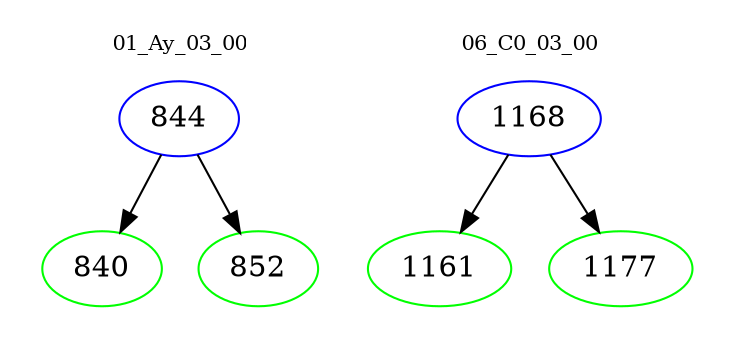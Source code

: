 digraph{
subgraph cluster_0 {
color = white
label = "01_Ay_03_00";
fontsize=10;
T0_844 [label="844", color="blue"]
T0_844 -> T0_840 [color="black"]
T0_840 [label="840", color="green"]
T0_844 -> T0_852 [color="black"]
T0_852 [label="852", color="green"]
}
subgraph cluster_1 {
color = white
label = "06_C0_03_00";
fontsize=10;
T1_1168 [label="1168", color="blue"]
T1_1168 -> T1_1161 [color="black"]
T1_1161 [label="1161", color="green"]
T1_1168 -> T1_1177 [color="black"]
T1_1177 [label="1177", color="green"]
}
}
